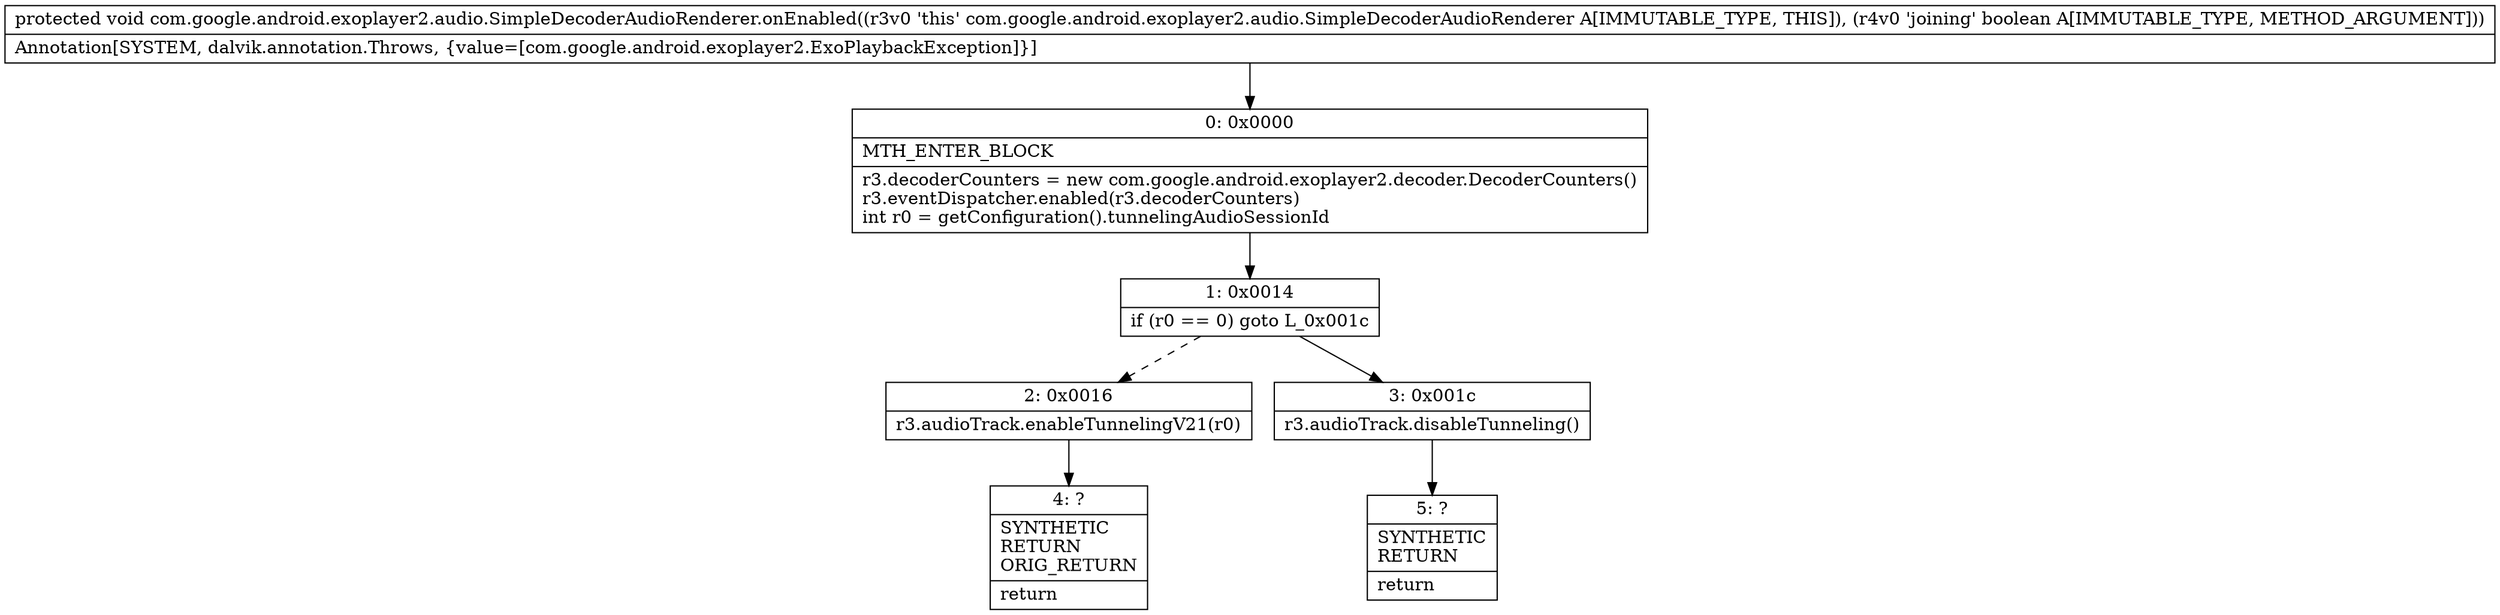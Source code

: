 digraph "CFG forcom.google.android.exoplayer2.audio.SimpleDecoderAudioRenderer.onEnabled(Z)V" {
Node_0 [shape=record,label="{0\:\ 0x0000|MTH_ENTER_BLOCK\l|r3.decoderCounters = new com.google.android.exoplayer2.decoder.DecoderCounters()\lr3.eventDispatcher.enabled(r3.decoderCounters)\lint r0 = getConfiguration().tunnelingAudioSessionId\l}"];
Node_1 [shape=record,label="{1\:\ 0x0014|if (r0 == 0) goto L_0x001c\l}"];
Node_2 [shape=record,label="{2\:\ 0x0016|r3.audioTrack.enableTunnelingV21(r0)\l}"];
Node_3 [shape=record,label="{3\:\ 0x001c|r3.audioTrack.disableTunneling()\l}"];
Node_4 [shape=record,label="{4\:\ ?|SYNTHETIC\lRETURN\lORIG_RETURN\l|return\l}"];
Node_5 [shape=record,label="{5\:\ ?|SYNTHETIC\lRETURN\l|return\l}"];
MethodNode[shape=record,label="{protected void com.google.android.exoplayer2.audio.SimpleDecoderAudioRenderer.onEnabled((r3v0 'this' com.google.android.exoplayer2.audio.SimpleDecoderAudioRenderer A[IMMUTABLE_TYPE, THIS]), (r4v0 'joining' boolean A[IMMUTABLE_TYPE, METHOD_ARGUMENT]))  | Annotation[SYSTEM, dalvik.annotation.Throws, \{value=[com.google.android.exoplayer2.ExoPlaybackException]\}]\l}"];
MethodNode -> Node_0;
Node_0 -> Node_1;
Node_1 -> Node_2[style=dashed];
Node_1 -> Node_3;
Node_2 -> Node_4;
Node_3 -> Node_5;
}

